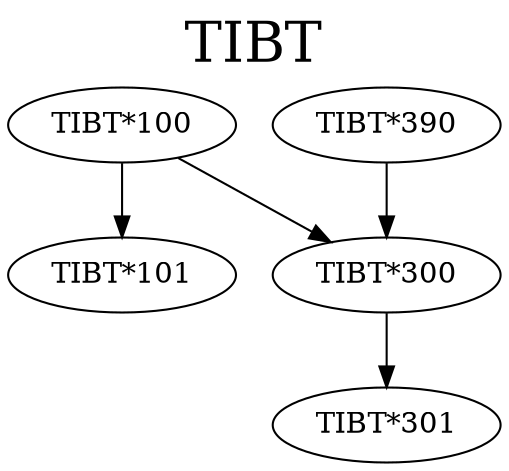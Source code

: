digraph TIBT {
labelloc = "t";
label = "TIBT"
fontsize = 27;
"TIBT*100"
"TIBT*100" -> "TIBT*101" [style=solid]
"TIBT*100" -> "TIBT*300" [style=solid]
"TIBT*390" -> "TIBT*300" [style=solid]
"TIBT*300" -> "TIBT*301" [style=solid]
}
